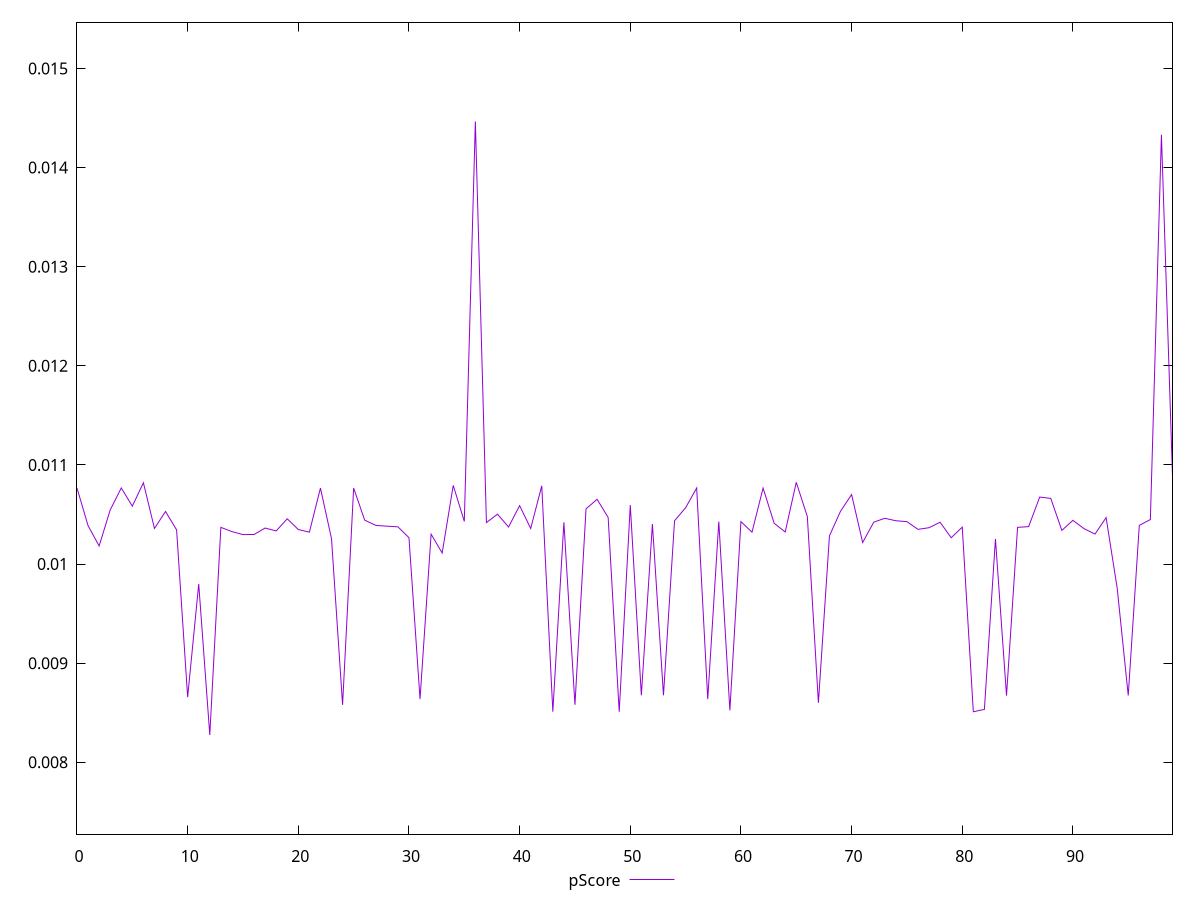reset

$pScore <<EOF
0 0.010766435711568989
1 0.01038702349487497
2 0.010182316526005653
3 0.010546118571655994
4 0.010767561583934604
5 0.010584098868122727
6 0.010819794160239593
7 0.010359366032764605
8 0.010530707374709736
9 0.010344678042624067
10 0.008657390294924239
11 0.00979874346390519
12 0.00827556867208562
13 0.010370291378191177
14 0.010327145843493868
15 0.010297450735903768
16 0.010298205320940002
17 0.010363389042690685
18 0.01033397606963432
19 0.01045675261185619
20 0.010348160501006398
21 0.010321736870515186
22 0.010766435711568989
23 0.010255887778742145
24 0.008579669899407172
25 0.010766435711568989
26 0.010442955504136153
27 0.010390160232700896
28 0.010382154278862687
29 0.010375518341321999
30 0.010266118367167898
31 0.00863802942023223
32 0.010301660414078262
33 0.010111574637169773
34 0.010793244556081383
35 0.010430504555118902
36 0.014465081522968715
37 0.010418396652322803
38 0.01050299565036833
39 0.010373916365282176
40 0.010589443692136269
41 0.010358658448772762
42 0.010789022181907137
43 0.008510705132586782
44 0.010421489617528423
45 0.008580191248917068
46 0.01055714383734252
47 0.010653239308185847
48 0.010470142391474091
49 0.008509689310129853
50 0.010595692238601462
51 0.00867618299289391
52 0.010403435084071877
53 0.008676024587013165
54 0.010436876807982887
55 0.010568160778431923
56 0.010767561583934604
57 0.00863697873777275
58 0.010428405581009714
59 0.00852386943404565
60 0.010428405581009714
61 0.010321736870515186
62 0.010766435711568989
63 0.010411672919223625
64 0.010323239038617649
65 0.010824592446730896
66 0.010479059837923188
67 0.008600525305150652
68 0.010284627691052317
69 0.010532776188192483
70 0.010701260090083486
71 0.010217456876124353
72 0.010422638700080922
73 0.010461617746027552
74 0.010436876807982887
75 0.010427857192889967
76 0.010350064066475428
77 0.010366766873728395
78 0.010421553898048774
79 0.01026533013493236
80 0.010372362622333098
81 0.008510042249714078
82 0.008533473002739989
83 0.010252906049174004
84 0.0086728952805461
85 0.010370217870484755
86 0.010377590777004952
87 0.010676100974901848
88 0.010662166060644629
89 0.01033939077084256
90 0.010441158043822507
91 0.010357529131924947
92 0.010302623128567334
93 0.01046858672683576
94 0.009758744313517198
95 0.008674279407268393
96 0.01039028034560563
97 0.010448939918615341
98 0.01432996261971492
99 0.010888399600877341
EOF

set key outside below
set xrange [0:99]
set yrange [0.00727556867208562:0.015465081522968716]
set trange [0.00727556867208562:0.015465081522968716]
set terminal svg size 640, 500 enhanced background rgb 'white'
set output "reprap/cumulative-layout-shift/samples/pages+cached/pScore/values.svg"

plot $pScore title "pScore" with line

reset
